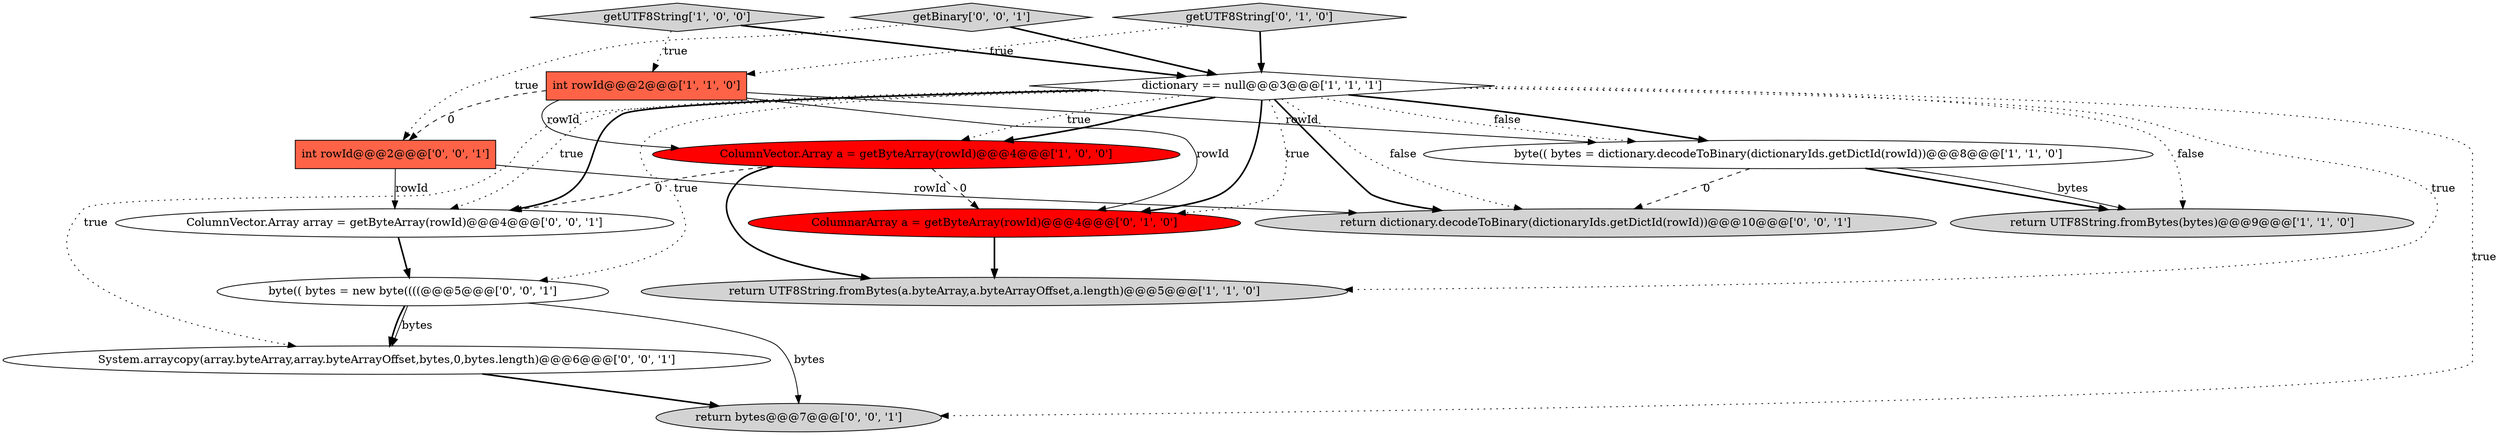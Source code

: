 digraph {
0 [style = filled, label = "getUTF8String['1', '0', '0']", fillcolor = lightgray, shape = diamond image = "AAA0AAABBB1BBB"];
9 [style = filled, label = "byte(( bytes = new byte((((@@@5@@@['0', '0', '1']", fillcolor = white, shape = ellipse image = "AAA0AAABBB3BBB"];
12 [style = filled, label = "System.arraycopy(array.byteArray,array.byteArrayOffset,bytes,0,bytes.length)@@@6@@@['0', '0', '1']", fillcolor = white, shape = ellipse image = "AAA0AAABBB3BBB"];
1 [style = filled, label = "ColumnVector.Array a = getByteArray(rowId)@@@4@@@['1', '0', '0']", fillcolor = red, shape = ellipse image = "AAA1AAABBB1BBB"];
6 [style = filled, label = "byte(( bytes = dictionary.decodeToBinary(dictionaryIds.getDictId(rowId))@@@8@@@['1', '1', '0']", fillcolor = white, shape = ellipse image = "AAA0AAABBB1BBB"];
7 [style = filled, label = "ColumnarArray a = getByteArray(rowId)@@@4@@@['0', '1', '0']", fillcolor = red, shape = ellipse image = "AAA1AAABBB2BBB"];
14 [style = filled, label = "getBinary['0', '0', '1']", fillcolor = lightgray, shape = diamond image = "AAA0AAABBB3BBB"];
13 [style = filled, label = "return dictionary.decodeToBinary(dictionaryIds.getDictId(rowId))@@@10@@@['0', '0', '1']", fillcolor = lightgray, shape = ellipse image = "AAA0AAABBB3BBB"];
10 [style = filled, label = "return bytes@@@7@@@['0', '0', '1']", fillcolor = lightgray, shape = ellipse image = "AAA0AAABBB3BBB"];
8 [style = filled, label = "getUTF8String['0', '1', '0']", fillcolor = lightgray, shape = diamond image = "AAA0AAABBB2BBB"];
15 [style = filled, label = "ColumnVector.Array array = getByteArray(rowId)@@@4@@@['0', '0', '1']", fillcolor = white, shape = ellipse image = "AAA0AAABBB3BBB"];
3 [style = filled, label = "int rowId@@@2@@@['1', '1', '0']", fillcolor = tomato, shape = box image = "AAA0AAABBB1BBB"];
2 [style = filled, label = "return UTF8String.fromBytes(bytes)@@@9@@@['1', '1', '0']", fillcolor = lightgray, shape = ellipse image = "AAA0AAABBB1BBB"];
11 [style = filled, label = "int rowId@@@2@@@['0', '0', '1']", fillcolor = tomato, shape = box image = "AAA0AAABBB3BBB"];
4 [style = filled, label = "dictionary == null@@@3@@@['1', '1', '1']", fillcolor = white, shape = diamond image = "AAA0AAABBB1BBB"];
5 [style = filled, label = "return UTF8String.fromBytes(a.byteArray,a.byteArrayOffset,a.length)@@@5@@@['1', '1', '0']", fillcolor = lightgray, shape = ellipse image = "AAA0AAABBB1BBB"];
1->5 [style = bold, label=""];
4->5 [style = dotted, label="true"];
11->13 [style = solid, label="rowId"];
3->1 [style = solid, label="rowId"];
3->7 [style = solid, label="rowId"];
4->1 [style = dotted, label="true"];
4->6 [style = bold, label=""];
4->10 [style = dotted, label="true"];
1->15 [style = dashed, label="0"];
9->10 [style = solid, label="bytes"];
4->13 [style = bold, label=""];
4->15 [style = bold, label=""];
11->15 [style = solid, label="rowId"];
4->7 [style = dotted, label="true"];
3->6 [style = solid, label="rowId"];
4->15 [style = dotted, label="true"];
4->13 [style = dotted, label="false"];
4->6 [style = dotted, label="false"];
8->3 [style = dotted, label="true"];
4->7 [style = bold, label=""];
6->2 [style = bold, label=""];
7->5 [style = bold, label=""];
12->10 [style = bold, label=""];
4->2 [style = dotted, label="false"];
6->13 [style = dashed, label="0"];
0->4 [style = bold, label=""];
9->12 [style = solid, label="bytes"];
15->9 [style = bold, label=""];
6->2 [style = solid, label="bytes"];
14->11 [style = dotted, label="true"];
4->1 [style = bold, label=""];
0->3 [style = dotted, label="true"];
9->12 [style = bold, label=""];
8->4 [style = bold, label=""];
4->9 [style = dotted, label="true"];
1->7 [style = dashed, label="0"];
4->12 [style = dotted, label="true"];
3->11 [style = dashed, label="0"];
14->4 [style = bold, label=""];
}
